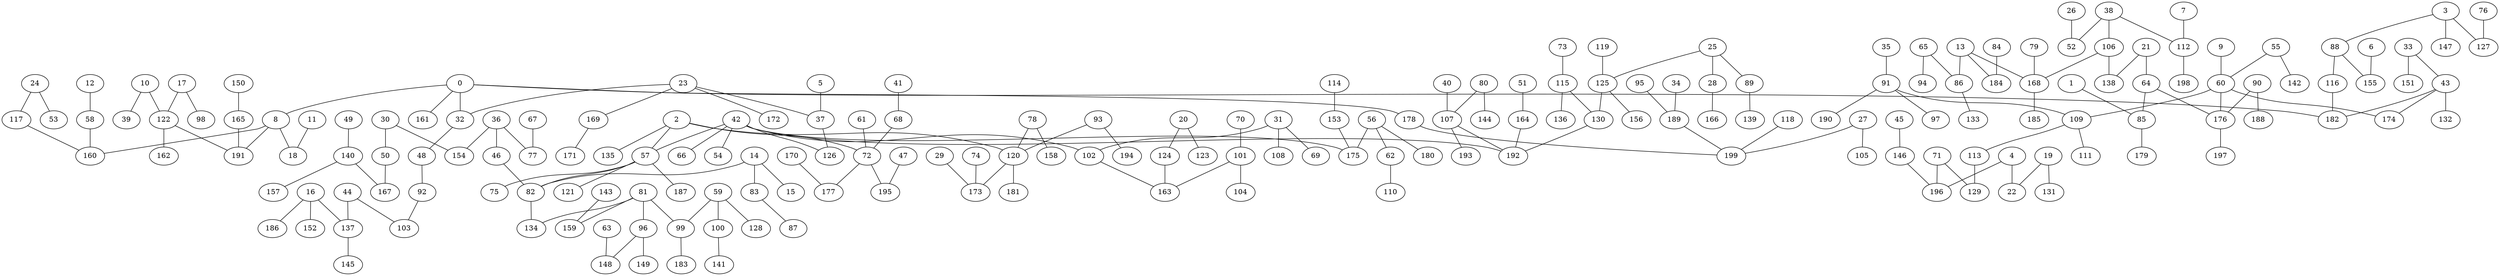 graph {
0  [Label = "0 (0.00)"]
1  [Label = "1 (0.00)"]
2  [Label = "2 (0.00)"]
3  [Label = "3 (0.00)"]
4  [Label = "4 (0.00)"]
5  [Label = "5 (0.00)"]
6  [Label = "6 (0.00)"]
7  [Label = "7 (0.00)"]
8  [Label = "8 (0.00)"]
9  [Label = "9 (0.00)"]
10  [Label = "10 (0.00)"]
11  [Label = "11 (0.00)"]
12  [Label = "12 (0.00)"]
13  [Label = "13 (0.00)"]
14  [Label = "14 (0.00)"]
15  [Label = "15 (0.00)"]
16  [Label = "16 (0.00)"]
17  [Label = "17 (0.00)"]
18  [Label = "18 (0.00)"]
19  [Label = "19 (0.00)"]
20  [Label = "20 (0.00)"]
21  [Label = "21 (0.00)"]
22  [Label = "22 (0.00)"]
23  [Label = "23 (0.00)"]
24  [Label = "24 (0.00)"]
25  [Label = "25 (0.00)"]
26  [Label = "26 (0.00)"]
27  [Label = "27 (0.00)"]
28  [Label = "28 (0.00)"]
29  [Label = "29 (0.00)"]
30  [Label = "30 (0.00)"]
31  [Label = "31 (0.00)"]
32  [Label = "32 (0.00)"]
33  [Label = "33 (0.00)"]
34  [Label = "34 (0.00)"]
35  [Label = "35 (0.00)"]
36  [Label = "36 (0.00)"]
37  [Label = "37 (0.00)"]
38  [Label = "38 (0.00)"]
39  [Label = "39 (0.00)"]
40  [Label = "40 (0.00)"]
41  [Label = "41 (0.00)"]
42  [Label = "42 (0.00)"]
43  [Label = "43 (0.00)"]
44  [Label = "44 (0.00)"]
45  [Label = "45 (0.00)"]
46  [Label = "46 (0.00)"]
47  [Label = "47 (0.00)"]
48  [Label = "48 (0.00)"]
49  [Label = "49 (0.00)"]
50  [Label = "50 (0.00)"]
51  [Label = "51 (0.00)"]
52  [Label = "52 (0.00)"]
53  [Label = "53 (0.00)"]
54  [Label = "54 (0.00)"]
55  [Label = "55 (0.00)"]
56  [Label = "56 (0.00)"]
57  [Label = "57 (0.00)"]
58  [Label = "58 (0.00)"]
59  [Label = "59 (0.00)"]
60  [Label = "60 (0.00)"]
61  [Label = "61 (0.00)"]
62  [Label = "62 (0.00)"]
63  [Label = "63 (0.00)"]
64  [Label = "64 (0.00)"]
65  [Label = "65 (0.00)"]
66  [Label = "66 (0.00)"]
67  [Label = "67 (0.00)"]
68  [Label = "68 (0.00)"]
69  [Label = "69 (0.00)"]
70  [Label = "70 (0.00)"]
71  [Label = "71 (0.00)"]
72  [Label = "72 (0.00)"]
73  [Label = "73 (0.00)"]
74  [Label = "74 (0.00)"]
75  [Label = "75 (0.00)"]
76  [Label = "76 (0.00)"]
77  [Label = "77 (0.00)"]
78  [Label = "78 (0.00)"]
79  [Label = "79 (0.00)"]
80  [Label = "80 (0.00)"]
81  [Label = "81 (0.00)"]
82  [Label = "82 (0.00)"]
83  [Label = "83 (0.00)"]
84  [Label = "84 (0.00)"]
85  [Label = "85 (0.00)"]
86  [Label = "86 (0.00)"]
87  [Label = "87 (0.00)"]
88  [Label = "88 (0.00)"]
89  [Label = "89 (0.00)"]
90  [Label = "90 (0.00)"]
91  [Label = "91 (0.00)"]
92  [Label = "92 (0.00)"]
93  [Label = "93 (0.00)"]
94  [Label = "94 (0.00)"]
95  [Label = "95 (0.00)"]
96  [Label = "96 (0.00)"]
97  [Label = "97 (0.00)"]
98  [Label = "98 (0.00)"]
99  [Label = "99 (0.00)"]
100  [Label = "100 (0.00)"]
101  [Label = "101 (0.00)"]
102  [Label = "102 (0.00)"]
103  [Label = "103 (0.00)"]
104  [Label = "104 (0.00)"]
105  [Label = "105 (0.00)"]
106  [Label = "106 (0.00)"]
107  [Label = "107 (0.00)"]
108  [Label = "108 (0.00)"]
109  [Label = "109 (0.00)"]
110  [Label = "110 (0.00)"]
111  [Label = "111 (0.00)"]
112  [Label = "112 (0.00)"]
113  [Label = "113 (0.00)"]
114  [Label = "114 (0.00)"]
115  [Label = "115 (0.00)"]
116  [Label = "116 (0.00)"]
117  [Label = "117 (0.00)"]
118  [Label = "118 (0.00)"]
119  [Label = "119 (0.00)"]
120  [Label = "120 (0.00)"]
121  [Label = "121 (0.00)"]
122  [Label = "122 (0.00)"]
123  [Label = "123 (0.00)"]
124  [Label = "124 (0.00)"]
125  [Label = "125 (0.00)"]
126  [Label = "126 (0.00)"]
127  [Label = "127 (0.00)"]
128  [Label = "128 (0.00)"]
129  [Label = "129 (0.00)"]
130  [Label = "130 (0.00)"]
131  [Label = "131 (0.00)"]
132  [Label = "132 (0.00)"]
133  [Label = "133 (0.00)"]
134  [Label = "134 (0.00)"]
135  [Label = "135 (0.00)"]
136  [Label = "136 (0.00)"]
137  [Label = "137 (0.00)"]
138  [Label = "138 (0.00)"]
139  [Label = "139 (0.00)"]
140  [Label = "140 (0.00)"]
141  [Label = "141 (0.00)"]
142  [Label = "142 (0.00)"]
143  [Label = "143 (0.00)"]
144  [Label = "144 (0.00)"]
145  [Label = "145 (0.00)"]
146  [Label = "146 (0.00)"]
147  [Label = "147 (0.00)"]
148  [Label = "148 (0.00)"]
149  [Label = "149 (0.00)"]
150  [Label = "150 (0.00)"]
151  [Label = "151 (0.00)"]
152  [Label = "152 (0.00)"]
153  [Label = "153 (0.00)"]
154  [Label = "154 (0.00)"]
155  [Label = "155 (0.00)"]
156  [Label = "156 (0.00)"]
157  [Label = "157 (0.00)"]
158  [Label = "158 (0.00)"]
159  [Label = "159 (0.00)"]
160  [Label = "160 (0.00)"]
161  [Label = "161 (0.00)"]
162  [Label = "162 (0.00)"]
163  [Label = "163 (0.00)"]
164  [Label = "164 (0.00)"]
165  [Label = "165 (0.00)"]
166  [Label = "166 (0.00)"]
167  [Label = "167 (0.00)"]
168  [Label = "168 (0.00)"]
169  [Label = "169 (0.00)"]
170  [Label = "170 (0.00)"]
171  [Label = "171 (0.00)"]
172  [Label = "172 (0.00)"]
173  [Label = "173 (0.00)"]
174  [Label = "174 (0.00)"]
175  [Label = "175 (0.00)"]
176  [Label = "176 (0.00)"]
177  [Label = "177 (0.00)"]
178  [Label = "178 (0.00)"]
179  [Label = "179 (0.00)"]
180  [Label = "180 (0.00)"]
181  [Label = "181 (0.00)"]
182  [Label = "182 (0.00)"]
183  [Label = "183 (0.00)"]
184  [Label = "184 (0.00)"]
185  [Label = "185 (0.00)"]
186  [Label = "186 (0.00)"]
187  [Label = "187 (0.00)"]
188  [Label = "188 (0.00)"]
189  [Label = "189 (0.00)"]
190  [Label = "190 (0.00)"]
191  [Label = "191 (0.00)"]
192  [Label = "192 (0.00)"]
193  [Label = "193 (0.00)"]
194  [Label = "194 (0.00)"]
195  [Label = "195 (0.00)"]
196  [Label = "196 (0.00)"]
197  [Label = "197 (0.00)"]
198  [Label = "198 (0.00)"]
199  [Label = "199 (0.00)"]

0--178  [Label = "1.24"]
0--182  [Label = "3.74"]
0--32  [Label = "6.73"]
32--48  [Label = "3.81"]
23--32  [Label = "5.97"]
23--37  [Label = "4.47"]
37--126  [Label = "1.63"]
42--126  [Label = "6.56"]
42--66  [Label = "1.76"]
42--192  [Label = "2.09"]
107--192  [Label = "3.11"]
42--57  [Label = "3.33"]
57--82  [Label = "4.39"]
46--82  [Label = "1.58"]
42--102  [Label = "5.46"]
31--102  [Label = "4.89"]
31--69  [Label = "3.97"]
57--75  [Label = "6.28"]
82--134  [Label = "6.67"]
81--134  [Label = "2.54"]
81--96  [Label = "2.42"]
96--148  [Label = "6.48"]
63--148  [Label = "2.23"]
81--99  [Label = "7.65"]
23--169  [Label = "7.83"]
99--183  [Label = "8.34"]
130--192  [Label = "8.34"]
125--130  [Label = "5.98"]
125--156  [Label = "4.97"]
42--175  [Label = "8.79"]
56--175  [Label = "2.90"]
56--62  [Label = "1.97"]
62--110  [Label = "1.30"]
36--46  [Label = "8.98"]
36--154  [Label = "3.13"]
30--154  [Label = "6.18"]
36--77  [Label = "8.03"]
67--77  [Label = "3.55"]
48--92  [Label = "9.00"]
92--103  [Label = "2.09"]
57--187  [Label = "9.04"]
43--182  [Label = "9.46"]
33--43  [Label = "8.66"]
33--151  [Label = "3.59"]
43--174  [Label = "9.35"]
60--174  [Label = "7.15"]
60--176  [Label = "1.73"]
9--60  [Label = "2.57"]
60--109  [Label = "5.48"]
109--111  [Label = "1.41"]
91--109  [Label = "3.28"]
109--113  [Label = "4.35"]
91--190  [Label = "5.88"]
176--197  [Label = "6.27"]
64--176  [Label = "6.94"]
64--85  [Label = "2.17"]
21--64  [Label = "2.66"]
85--179  [Label = "4.06"]
21--138  [Label = "7.18"]
106--138  [Label = "8.50"]
106--168  [Label = "1.73"]
168--185  [Label = "2.86"]
13--168  [Label = "8.03"]
13--184  [Label = "2.61"]
84--184  [Label = "7.23"]
79--168  [Label = "9.59"]
113--129  [Label = "9.60"]
91--97  [Label = "9.65"]
71--129  [Label = "9.73"]
71--196  [Label = "5.65"]
4--196  [Label = "6.98"]
30--50  [Label = "9.97"]
50--167  [Label = "3.39"]
140--167  [Label = "6.82"]
140--157  [Label = "4.76"]
80--107  [Label = "10.40"]
80--144  [Label = "3.65"]
90--176  [Label = "10.45"]
90--188  [Label = "5.12"]
2--57  [Label = "10.46"]
2--120  [Label = "2.35"]
120--181  [Label = "2.54"]
78--120  [Label = "3.51"]
2--72  [Label = "9.18"]
68--72  [Label = "2.86"]
61--72  [Label = "5.37"]
93--120  [Label = "9.64"]
102--163  [Label = "10.75"]
101--163  [Label = "3.36"]
124--163  [Label = "7.23"]
20--124  [Label = "9.06"]
56--180  [Label = "10.89"]
115--130  [Label = "10.91"]
2--135  [Label = "11.07"]
72--195  [Label = "11.26"]
0--8  [Label = "11.47"]
8--191  [Label = "2.43"]
8--160  [Label = "5.69"]
117--160  [Label = "9.11"]
24--117  [Label = "8.70"]
122--191  [Label = "10.31"]
17--122  [Label = "4.76"]
17--98  [Label = "5.78"]
122--162  [Label = "6.37"]
24--53  [Label = "10.49"]
43--132  [Label = "11.57"]
4--22  [Label = "11.75"]
19--22  [Label = "3.39"]
116--182  [Label = "12.07"]
31--108  [Label = "12.61"]
58--160  [Label = "12.72"]
12--58  [Label = "7.19"]
73--115  [Label = "12.81"]
164--192  [Label = "12.84"]
51--164  [Label = "6.43"]
153--175  [Label = "13.12"]
101--104  [Label = "13.25"]
38--106  [Label = "13.41"]
38--112  [Label = "9.60"]
112--198  [Label = "8.27"]
88--116  [Label = "13.69"]
88--155  [Label = "2.05"]
3--88  [Label = "5.58"]
3--127  [Label = "2.81"]
76--127  [Label = "10.52"]
6--155  [Label = "12.29"]
3--147  [Label = "13.32"]
49--140  [Label = "13.91"]
169--171  [Label = "13.99"]
59--99  [Label = "14.23"]
59--128  [Label = "3.21"]
59--100  [Label = "7.94"]
100--141  [Label = "7.15"]
47--195  [Label = "14.91"]
115--136  [Label = "15.41"]
13--86  [Label = "15.49"]
65--86  [Label = "5.03"]
65--94  [Label = "11.07"]
86--133  [Label = "12.94"]
14--82  [Label = "15.56"]
14--83  [Label = "4.08"]
83--87  [Label = "9.36"]
25--125  [Label = "16.51"]
25--89  [Label = "15.50"]
89--139  [Label = "12.75"]
10--122  [Label = "16.66"]
178--199  [Label = "16.81"]
27--199  [Label = "16.67"]
27--105  [Label = "12.16"]
1--85  [Label = "16.83"]
38--52  [Label = "17.09"]
26--52  [Label = "15.72"]
0--161  [Label = "17.31"]
7--112  [Label = "17.79"]
165--191  [Label = "17.90"]
150--165  [Label = "15.53"]
10--39  [Label = "18.19"]
78--158  [Label = "18.21"]
44--103  [Label = "18.52"]
44--137  [Label = "3.16"]
16--137  [Label = "3.04"]
16--152  [Label = "8.68"]
137--145  [Label = "18.45"]
8--18  [Label = "18.65"]
23--172  [Label = "18.68"]
81--159  [Label = "18.79"]
143--159  [Label = "17.09"]
19--131  [Label = "18.84"]
41--68  [Label = "18.97"]
189--199  [Label = "19.22"]
95--189  [Label = "3.13"]
42--54  [Label = "19.49"]
16--186  [Label = "19.89"]
25--28  [Label = "20.82"]
28--166  [Label = "15.54"]
120--173  [Label = "20.97"]
74--173  [Label = "6.91"]
20--123  [Label = "21.23"]
14--15  [Label = "22.29"]
146--196  [Label = "22.38"]
35--91  [Label = "23.08"]
114--153  [Label = "23.21"]
72--177  [Label = "23.78"]
170--177  [Label = "12.05"]
45--146  [Label = "24.09"]
29--173  [Label = "24.19"]
118--199  [Label = "24.26"]
55--60  [Label = "25.06"]
55--142  [Label = "19.16"]
119--125  [Label = "29.12"]
96--149  [Label = "29.53"]
34--189  [Label = "30.43"]
11--18  [Label = "31.19"]
40--107  [Label = "33.12"]
57--121  [Label = "33.37"]
70--101  [Label = "35.35"]
107--193  [Label = "40.01"]
93--194  [Label = "46.44"]
5--37  [Label = "60.20"]
}
